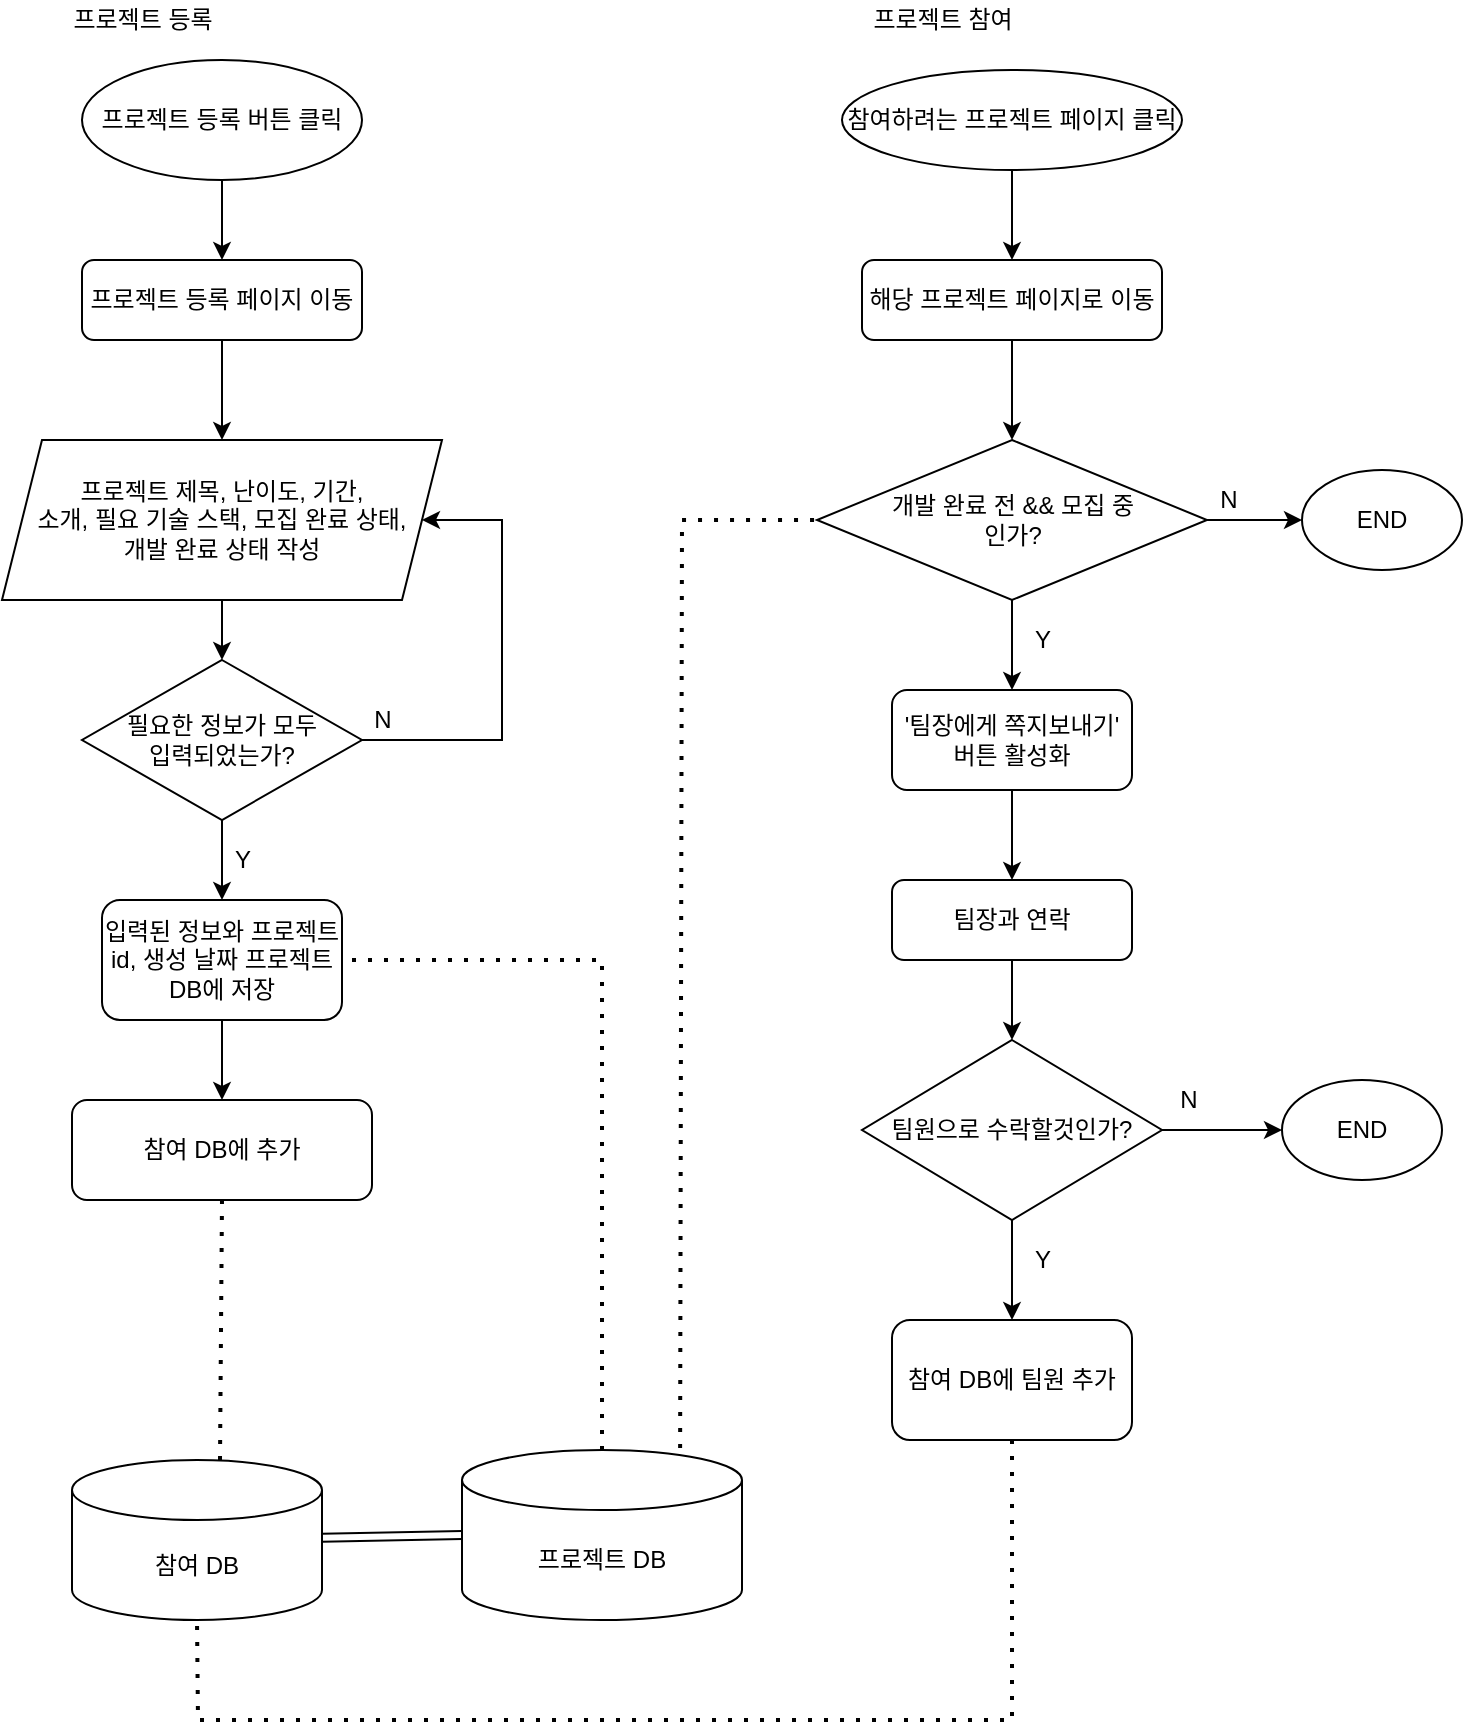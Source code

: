 <mxfile version="17.4.0" type="github">
  <diagram id="NlS-n2yb02kFfHmvvQMq" name="Page-1">
    <mxGraphModel dx="1029" dy="492" grid="1" gridSize="10" guides="1" tooltips="1" connect="1" arrows="1" fold="1" page="1" pageScale="1" pageWidth="827" pageHeight="1169" math="0" shadow="0">
      <root>
        <mxCell id="0" />
        <mxCell id="1" parent="0" />
        <mxCell id="54CzNSjKrcdXfeyjSjph-16" style="edgeStyle=orthogonalEdgeStyle;rounded=0;orthogonalLoop=1;jettySize=auto;html=1;entryX=0.5;entryY=0;entryDx=0;entryDy=0;" parent="1" source="54CzNSjKrcdXfeyjSjph-11" target="54CzNSjKrcdXfeyjSjph-12" edge="1">
          <mxGeometry relative="1" as="geometry" />
        </mxCell>
        <mxCell id="54CzNSjKrcdXfeyjSjph-11" value="프로젝트 등록 버튼 클릭" style="ellipse;whiteSpace=wrap;html=1;" parent="1" vertex="1">
          <mxGeometry x="50" y="50" width="140" height="60" as="geometry" />
        </mxCell>
        <mxCell id="54CzNSjKrcdXfeyjSjph-17" style="edgeStyle=orthogonalEdgeStyle;rounded=0;orthogonalLoop=1;jettySize=auto;html=1;entryX=0.5;entryY=0;entryDx=0;entryDy=0;" parent="1" source="54CzNSjKrcdXfeyjSjph-12" target="54CzNSjKrcdXfeyjSjph-13" edge="1">
          <mxGeometry relative="1" as="geometry" />
        </mxCell>
        <mxCell id="54CzNSjKrcdXfeyjSjph-12" value="프로젝트 등록 페이지 이동" style="rounded=1;whiteSpace=wrap;html=1;" parent="1" vertex="1">
          <mxGeometry x="50" y="150" width="140" height="40" as="geometry" />
        </mxCell>
        <mxCell id="54CzNSjKrcdXfeyjSjph-18" style="edgeStyle=orthogonalEdgeStyle;rounded=0;orthogonalLoop=1;jettySize=auto;html=1;" parent="1" source="54CzNSjKrcdXfeyjSjph-13" target="54CzNSjKrcdXfeyjSjph-14" edge="1">
          <mxGeometry relative="1" as="geometry" />
        </mxCell>
        <mxCell id="54CzNSjKrcdXfeyjSjph-13" value="프로젝트 제목, 난이도, 기간, &lt;br&gt;소개, 필요 기술 스택, 모집 완료 상태, &lt;br&gt;개발 완료 상태 작성" style="shape=parallelogram;perimeter=parallelogramPerimeter;whiteSpace=wrap;html=1;fixedSize=1;" parent="1" vertex="1">
          <mxGeometry x="10" y="240" width="220" height="80" as="geometry" />
        </mxCell>
        <mxCell id="54CzNSjKrcdXfeyjSjph-19" style="edgeStyle=orthogonalEdgeStyle;rounded=0;orthogonalLoop=1;jettySize=auto;html=1;" parent="1" source="54CzNSjKrcdXfeyjSjph-14" target="54CzNSjKrcdXfeyjSjph-15" edge="1">
          <mxGeometry relative="1" as="geometry" />
        </mxCell>
        <mxCell id="54CzNSjKrcdXfeyjSjph-20" style="edgeStyle=orthogonalEdgeStyle;rounded=0;orthogonalLoop=1;jettySize=auto;html=1;entryX=1;entryY=0.5;entryDx=0;entryDy=0;" parent="1" source="54CzNSjKrcdXfeyjSjph-14" target="54CzNSjKrcdXfeyjSjph-13" edge="1">
          <mxGeometry relative="1" as="geometry">
            <Array as="points">
              <mxPoint x="260" y="390" />
              <mxPoint x="260" y="280" />
            </Array>
          </mxGeometry>
        </mxCell>
        <mxCell id="54CzNSjKrcdXfeyjSjph-14" value="필요한 정보가 모두 &lt;br&gt;입력되었는가?" style="rhombus;whiteSpace=wrap;html=1;" parent="1" vertex="1">
          <mxGeometry x="50" y="350" width="140" height="80" as="geometry" />
        </mxCell>
        <mxCell id="54CzNSjKrcdXfeyjSjph-50" style="edgeStyle=orthogonalEdgeStyle;rounded=0;orthogonalLoop=1;jettySize=auto;html=1;entryX=0.5;entryY=0;entryDx=0;entryDy=0;" parent="1" source="54CzNSjKrcdXfeyjSjph-15" target="54CzNSjKrcdXfeyjSjph-47" edge="1">
          <mxGeometry relative="1" as="geometry" />
        </mxCell>
        <mxCell id="54CzNSjKrcdXfeyjSjph-15" value="입력된 정보와 프로젝트 id, 생성 날짜 프로젝트 DB에 저장" style="rounded=1;whiteSpace=wrap;html=1;" parent="1" vertex="1">
          <mxGeometry x="60" y="470" width="120" height="60" as="geometry" />
        </mxCell>
        <mxCell id="54CzNSjKrcdXfeyjSjph-21" value="Y" style="text;html=1;align=center;verticalAlign=middle;resizable=0;points=[];autosize=1;strokeColor=none;fillColor=none;" parent="1" vertex="1">
          <mxGeometry x="120" y="440" width="20" height="20" as="geometry" />
        </mxCell>
        <mxCell id="54CzNSjKrcdXfeyjSjph-22" value="N" style="text;html=1;align=center;verticalAlign=middle;resizable=0;points=[];autosize=1;strokeColor=none;fillColor=none;" parent="1" vertex="1">
          <mxGeometry x="190" y="370" width="20" height="20" as="geometry" />
        </mxCell>
        <mxCell id="54CzNSjKrcdXfeyjSjph-32" style="edgeStyle=orthogonalEdgeStyle;rounded=0;orthogonalLoop=1;jettySize=auto;html=1;entryX=0.5;entryY=0;entryDx=0;entryDy=0;" parent="1" source="54CzNSjKrcdXfeyjSjph-23" target="54CzNSjKrcdXfeyjSjph-24" edge="1">
          <mxGeometry relative="1" as="geometry" />
        </mxCell>
        <mxCell id="54CzNSjKrcdXfeyjSjph-23" value="참여하려는 프로젝트 페이지 클릭" style="ellipse;whiteSpace=wrap;html=1;" parent="1" vertex="1">
          <mxGeometry x="430" y="55" width="170" height="50" as="geometry" />
        </mxCell>
        <mxCell id="54CzNSjKrcdXfeyjSjph-33" style="edgeStyle=orthogonalEdgeStyle;rounded=0;orthogonalLoop=1;jettySize=auto;html=1;entryX=0.5;entryY=0;entryDx=0;entryDy=0;" parent="1" source="54CzNSjKrcdXfeyjSjph-24" target="54CzNSjKrcdXfeyjSjph-26" edge="1">
          <mxGeometry relative="1" as="geometry" />
        </mxCell>
        <mxCell id="54CzNSjKrcdXfeyjSjph-24" value="해당 프로젝트 페이지로 이동" style="rounded=1;whiteSpace=wrap;html=1;" parent="1" vertex="1">
          <mxGeometry x="440" y="150" width="150" height="40" as="geometry" />
        </mxCell>
        <mxCell id="54CzNSjKrcdXfeyjSjph-34" style="edgeStyle=orthogonalEdgeStyle;rounded=0;orthogonalLoop=1;jettySize=auto;html=1;entryX=0.5;entryY=0;entryDx=0;entryDy=0;" parent="1" source="54CzNSjKrcdXfeyjSjph-26" target="54CzNSjKrcdXfeyjSjph-27" edge="1">
          <mxGeometry relative="1" as="geometry" />
        </mxCell>
        <mxCell id="54CzNSjKrcdXfeyjSjph-42" style="edgeStyle=orthogonalEdgeStyle;rounded=0;orthogonalLoop=1;jettySize=auto;html=1;entryX=0;entryY=0.5;entryDx=0;entryDy=0;" parent="1" source="54CzNSjKrcdXfeyjSjph-26" target="54CzNSjKrcdXfeyjSjph-40" edge="1">
          <mxGeometry relative="1" as="geometry" />
        </mxCell>
        <mxCell id="54CzNSjKrcdXfeyjSjph-26" value="개발 완료 전 &amp;amp;&amp;amp; 모집 중&lt;br&gt;인가?" style="rhombus;whiteSpace=wrap;html=1;" parent="1" vertex="1">
          <mxGeometry x="417.5" y="240" width="195" height="80" as="geometry" />
        </mxCell>
        <mxCell id="54CzNSjKrcdXfeyjSjph-35" style="edgeStyle=orthogonalEdgeStyle;rounded=0;orthogonalLoop=1;jettySize=auto;html=1;entryX=0.5;entryY=0;entryDx=0;entryDy=0;" parent="1" source="54CzNSjKrcdXfeyjSjph-27" target="54CzNSjKrcdXfeyjSjph-28" edge="1">
          <mxGeometry relative="1" as="geometry" />
        </mxCell>
        <mxCell id="54CzNSjKrcdXfeyjSjph-27" value="&#39;팀장에게 쪽지보내기&#39; &lt;br&gt;버튼 활성화" style="rounded=1;whiteSpace=wrap;html=1;" parent="1" vertex="1">
          <mxGeometry x="455" y="365" width="120" height="50" as="geometry" />
        </mxCell>
        <mxCell id="54CzNSjKrcdXfeyjSjph-36" style="edgeStyle=orthogonalEdgeStyle;rounded=0;orthogonalLoop=1;jettySize=auto;html=1;" parent="1" source="54CzNSjKrcdXfeyjSjph-28" target="54CzNSjKrcdXfeyjSjph-29" edge="1">
          <mxGeometry relative="1" as="geometry" />
        </mxCell>
        <mxCell id="54CzNSjKrcdXfeyjSjph-28" value="팀장과 연락" style="rounded=1;whiteSpace=wrap;html=1;" parent="1" vertex="1">
          <mxGeometry x="455" y="460" width="120" height="40" as="geometry" />
        </mxCell>
        <mxCell id="54CzNSjKrcdXfeyjSjph-37" style="edgeStyle=orthogonalEdgeStyle;rounded=0;orthogonalLoop=1;jettySize=auto;html=1;entryX=0.5;entryY=0;entryDx=0;entryDy=0;" parent="1" source="54CzNSjKrcdXfeyjSjph-29" target="54CzNSjKrcdXfeyjSjph-30" edge="1">
          <mxGeometry relative="1" as="geometry" />
        </mxCell>
        <mxCell id="54CzNSjKrcdXfeyjSjph-38" style="edgeStyle=orthogonalEdgeStyle;rounded=0;orthogonalLoop=1;jettySize=auto;html=1;entryX=0;entryY=0.5;entryDx=0;entryDy=0;" parent="1" source="54CzNSjKrcdXfeyjSjph-29" target="54CzNSjKrcdXfeyjSjph-31" edge="1">
          <mxGeometry relative="1" as="geometry" />
        </mxCell>
        <mxCell id="54CzNSjKrcdXfeyjSjph-29" value="팀원으로 수락할것인가?" style="rhombus;whiteSpace=wrap;html=1;" parent="1" vertex="1">
          <mxGeometry x="440" y="540" width="150" height="90" as="geometry" />
        </mxCell>
        <mxCell id="54CzNSjKrcdXfeyjSjph-30" value="참여 DB에 팀원 추가" style="rounded=1;whiteSpace=wrap;html=1;" parent="1" vertex="1">
          <mxGeometry x="455" y="680" width="120" height="60" as="geometry" />
        </mxCell>
        <mxCell id="54CzNSjKrcdXfeyjSjph-31" value="END" style="ellipse;whiteSpace=wrap;html=1;" parent="1" vertex="1">
          <mxGeometry x="650" y="560" width="80" height="50" as="geometry" />
        </mxCell>
        <mxCell id="54CzNSjKrcdXfeyjSjph-40" value="END" style="ellipse;whiteSpace=wrap;html=1;" parent="1" vertex="1">
          <mxGeometry x="660" y="255" width="80" height="50" as="geometry" />
        </mxCell>
        <mxCell id="54CzNSjKrcdXfeyjSjph-43" value="Y" style="text;html=1;align=center;verticalAlign=middle;resizable=0;points=[];autosize=1;strokeColor=none;fillColor=none;" parent="1" vertex="1">
          <mxGeometry x="520" y="330" width="20" height="20" as="geometry" />
        </mxCell>
        <mxCell id="54CzNSjKrcdXfeyjSjph-44" value="Y" style="text;html=1;align=center;verticalAlign=middle;resizable=0;points=[];autosize=1;strokeColor=none;fillColor=none;" parent="1" vertex="1">
          <mxGeometry x="520" y="640" width="20" height="20" as="geometry" />
        </mxCell>
        <mxCell id="54CzNSjKrcdXfeyjSjph-45" value="N" style="text;html=1;align=center;verticalAlign=middle;resizable=0;points=[];autosize=1;strokeColor=none;fillColor=none;" parent="1" vertex="1">
          <mxGeometry x="612.5" y="260" width="20" height="20" as="geometry" />
        </mxCell>
        <mxCell id="54CzNSjKrcdXfeyjSjph-46" value="N" style="text;html=1;align=center;verticalAlign=middle;resizable=0;points=[];autosize=1;strokeColor=none;fillColor=none;" parent="1" vertex="1">
          <mxGeometry x="592.5" y="560" width="20" height="20" as="geometry" />
        </mxCell>
        <mxCell id="54CzNSjKrcdXfeyjSjph-47" value="참여 DB에 추가" style="rounded=1;whiteSpace=wrap;html=1;" parent="1" vertex="1">
          <mxGeometry x="45" y="570" width="150" height="50" as="geometry" />
        </mxCell>
        <mxCell id="54CzNSjKrcdXfeyjSjph-51" value="참여 DB" style="shape=cylinder3;whiteSpace=wrap;html=1;boundedLbl=1;backgroundOutline=1;size=15;" parent="1" vertex="1">
          <mxGeometry x="45" y="750" width="125" height="80" as="geometry" />
        </mxCell>
        <mxCell id="54CzNSjKrcdXfeyjSjph-52" value="프로젝트 DB" style="shape=cylinder3;whiteSpace=wrap;html=1;boundedLbl=1;backgroundOutline=1;size=15;" parent="1" vertex="1">
          <mxGeometry x="240" y="745" width="140" height="85" as="geometry" />
        </mxCell>
        <mxCell id="54CzNSjKrcdXfeyjSjph-53" value="" style="endArrow=none;dashed=1;html=1;dashPattern=1 3;strokeWidth=2;rounded=0;entryX=0.5;entryY=1;entryDx=0;entryDy=0;exitX=0.592;exitY=0;exitDx=0;exitDy=0;exitPerimeter=0;" parent="1" source="54CzNSjKrcdXfeyjSjph-51" target="54CzNSjKrcdXfeyjSjph-47" edge="1">
          <mxGeometry width="50" height="50" relative="1" as="geometry">
            <mxPoint x="120" y="740" as="sourcePoint" />
            <mxPoint x="150" y="650" as="targetPoint" />
          </mxGeometry>
        </mxCell>
        <mxCell id="54CzNSjKrcdXfeyjSjph-54" value="" style="endArrow=none;dashed=1;html=1;dashPattern=1 3;strokeWidth=2;rounded=0;exitX=0.5;exitY=0;exitDx=0;exitDy=0;exitPerimeter=0;entryX=1;entryY=0.5;entryDx=0;entryDy=0;" parent="1" source="54CzNSjKrcdXfeyjSjph-52" target="54CzNSjKrcdXfeyjSjph-15" edge="1">
          <mxGeometry width="50" height="50" relative="1" as="geometry">
            <mxPoint x="420" y="720" as="sourcePoint" />
            <mxPoint x="470" y="670" as="targetPoint" />
            <Array as="points">
              <mxPoint x="310" y="500" />
            </Array>
          </mxGeometry>
        </mxCell>
        <mxCell id="54CzNSjKrcdXfeyjSjph-55" value="" style="endArrow=none;dashed=1;html=1;dashPattern=1 3;strokeWidth=2;rounded=0;exitX=0.5;exitY=1;exitDx=0;exitDy=0;entryX=0.5;entryY=1;entryDx=0;entryDy=0;entryPerimeter=0;" parent="1" source="54CzNSjKrcdXfeyjSjph-30" target="54CzNSjKrcdXfeyjSjph-51" edge="1">
          <mxGeometry width="50" height="50" relative="1" as="geometry">
            <mxPoint x="420" y="720" as="sourcePoint" />
            <mxPoint x="470" y="670" as="targetPoint" />
            <Array as="points">
              <mxPoint x="515" y="880" />
              <mxPoint x="108" y="880" />
            </Array>
          </mxGeometry>
        </mxCell>
        <mxCell id="54CzNSjKrcdXfeyjSjph-56" value="" style="endArrow=none;dashed=1;html=1;dashPattern=1 3;strokeWidth=2;rounded=0;exitX=0.779;exitY=-0.012;exitDx=0;exitDy=0;exitPerimeter=0;entryX=0;entryY=0.5;entryDx=0;entryDy=0;" parent="1" source="54CzNSjKrcdXfeyjSjph-52" target="54CzNSjKrcdXfeyjSjph-26" edge="1">
          <mxGeometry width="50" height="50" relative="1" as="geometry">
            <mxPoint x="420" y="580" as="sourcePoint" />
            <mxPoint x="470" y="530" as="targetPoint" />
            <Array as="points">
              <mxPoint x="350" y="280" />
            </Array>
          </mxGeometry>
        </mxCell>
        <mxCell id="54CzNSjKrcdXfeyjSjph-57" value="" style="shape=link;html=1;rounded=0;entryX=0;entryY=0.5;entryDx=0;entryDy=0;entryPerimeter=0;" parent="1" source="54CzNSjKrcdXfeyjSjph-51" target="54CzNSjKrcdXfeyjSjph-52" edge="1">
          <mxGeometry width="100" relative="1" as="geometry">
            <mxPoint x="170" y="800" as="sourcePoint" />
            <mxPoint x="240" y="800" as="targetPoint" />
          </mxGeometry>
        </mxCell>
        <mxCell id="WiztXRMFDuCrWzAfiVb9-1" value="프로젝트 등록" style="text;html=1;align=center;verticalAlign=middle;resizable=0;points=[];autosize=1;strokeColor=none;fillColor=none;" parent="1" vertex="1">
          <mxGeometry x="40" y="20" width="80" height="20" as="geometry" />
        </mxCell>
        <mxCell id="WiztXRMFDuCrWzAfiVb9-3" value="프로젝트 참여" style="text;html=1;align=center;verticalAlign=middle;resizable=0;points=[];autosize=1;strokeColor=none;fillColor=none;" parent="1" vertex="1">
          <mxGeometry x="440" y="20" width="80" height="20" as="geometry" />
        </mxCell>
      </root>
    </mxGraphModel>
  </diagram>
</mxfile>
